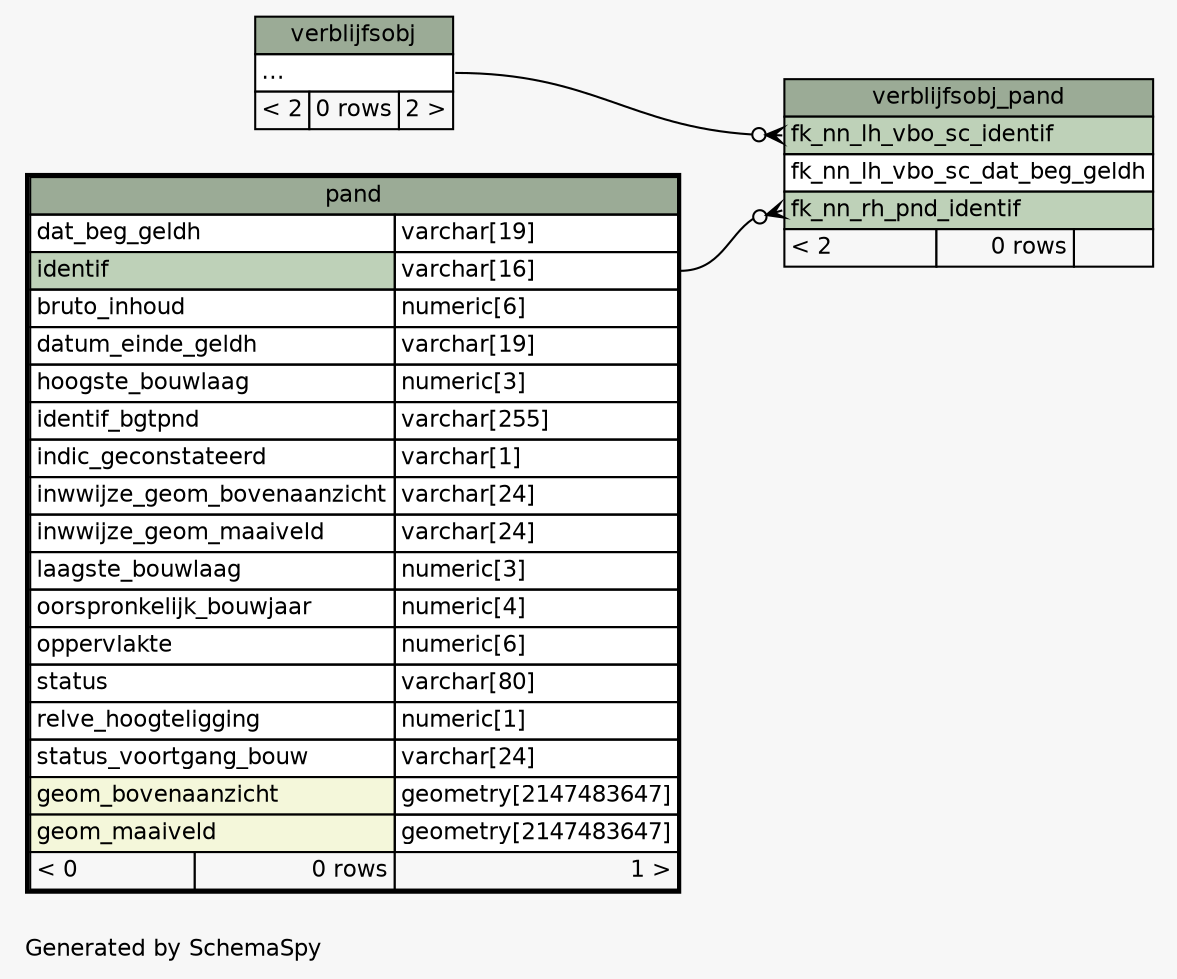 // dot 2.40.1 on Linux 4.15.0-36-generic
// SchemaSpy rev Unknown
digraph "twoDegreesRelationshipsDiagram" {
  graph [
    rankdir="RL"
    bgcolor="#f7f7f7"
    label="\nGenerated by SchemaSpy"
    labeljust="l"
    nodesep="0.18"
    ranksep="0.46"
    fontname="Helvetica"
    fontsize="11"
  ];
  node [
    fontname="Helvetica"
    fontsize="11"
    shape="plaintext"
  ];
  edge [
    arrowsize="0.8"
  ];
  "verblijfsobj_pand":"fk_nn_lh_vbo_sc_identif":w -> "verblijfsobj":"elipses":e [arrowhead=none dir=back arrowtail=crowodot];
  "verblijfsobj_pand":"fk_nn_rh_pnd_identif":w -> "pand":"identif.type":e [arrowhead=none dir=back arrowtail=crowodot];
  "pand" [
    label=<
    <TABLE BORDER="2" CELLBORDER="1" CELLSPACING="0" BGCOLOR="#ffffff">
      <TR><TD COLSPAN="3" BGCOLOR="#9bab96" ALIGN="CENTER">pand</TD></TR>
      <TR><TD PORT="dat_beg_geldh" COLSPAN="2" ALIGN="LEFT">dat_beg_geldh</TD><TD PORT="dat_beg_geldh.type" ALIGN="LEFT">varchar[19]</TD></TR>
      <TR><TD PORT="identif" COLSPAN="2" BGCOLOR="#bed1b8" ALIGN="LEFT">identif</TD><TD PORT="identif.type" ALIGN="LEFT">varchar[16]</TD></TR>
      <TR><TD PORT="bruto_inhoud" COLSPAN="2" ALIGN="LEFT">bruto_inhoud</TD><TD PORT="bruto_inhoud.type" ALIGN="LEFT">numeric[6]</TD></TR>
      <TR><TD PORT="datum_einde_geldh" COLSPAN="2" ALIGN="LEFT">datum_einde_geldh</TD><TD PORT="datum_einde_geldh.type" ALIGN="LEFT">varchar[19]</TD></TR>
      <TR><TD PORT="hoogste_bouwlaag" COLSPAN="2" ALIGN="LEFT">hoogste_bouwlaag</TD><TD PORT="hoogste_bouwlaag.type" ALIGN="LEFT">numeric[3]</TD></TR>
      <TR><TD PORT="identif_bgtpnd" COLSPAN="2" ALIGN="LEFT">identif_bgtpnd</TD><TD PORT="identif_bgtpnd.type" ALIGN="LEFT">varchar[255]</TD></TR>
      <TR><TD PORT="indic_geconstateerd" COLSPAN="2" ALIGN="LEFT">indic_geconstateerd</TD><TD PORT="indic_geconstateerd.type" ALIGN="LEFT">varchar[1]</TD></TR>
      <TR><TD PORT="inwwijze_geom_bovenaanzicht" COLSPAN="2" ALIGN="LEFT">inwwijze_geom_bovenaanzicht</TD><TD PORT="inwwijze_geom_bovenaanzicht.type" ALIGN="LEFT">varchar[24]</TD></TR>
      <TR><TD PORT="inwwijze_geom_maaiveld" COLSPAN="2" ALIGN="LEFT">inwwijze_geom_maaiveld</TD><TD PORT="inwwijze_geom_maaiveld.type" ALIGN="LEFT">varchar[24]</TD></TR>
      <TR><TD PORT="laagste_bouwlaag" COLSPAN="2" ALIGN="LEFT">laagste_bouwlaag</TD><TD PORT="laagste_bouwlaag.type" ALIGN="LEFT">numeric[3]</TD></TR>
      <TR><TD PORT="oorspronkelijk_bouwjaar" COLSPAN="2" ALIGN="LEFT">oorspronkelijk_bouwjaar</TD><TD PORT="oorspronkelijk_bouwjaar.type" ALIGN="LEFT">numeric[4]</TD></TR>
      <TR><TD PORT="oppervlakte" COLSPAN="2" ALIGN="LEFT">oppervlakte</TD><TD PORT="oppervlakte.type" ALIGN="LEFT">numeric[6]</TD></TR>
      <TR><TD PORT="status" COLSPAN="2" ALIGN="LEFT">status</TD><TD PORT="status.type" ALIGN="LEFT">varchar[80]</TD></TR>
      <TR><TD PORT="relve_hoogteligging" COLSPAN="2" ALIGN="LEFT">relve_hoogteligging</TD><TD PORT="relve_hoogteligging.type" ALIGN="LEFT">numeric[1]</TD></TR>
      <TR><TD PORT="status_voortgang_bouw" COLSPAN="2" ALIGN="LEFT">status_voortgang_bouw</TD><TD PORT="status_voortgang_bouw.type" ALIGN="LEFT">varchar[24]</TD></TR>
      <TR><TD PORT="geom_bovenaanzicht" COLSPAN="2" BGCOLOR="#f4f7da" ALIGN="LEFT">geom_bovenaanzicht</TD><TD PORT="geom_bovenaanzicht.type" ALIGN="LEFT">geometry[2147483647]</TD></TR>
      <TR><TD PORT="geom_maaiveld" COLSPAN="2" BGCOLOR="#f4f7da" ALIGN="LEFT">geom_maaiveld</TD><TD PORT="geom_maaiveld.type" ALIGN="LEFT">geometry[2147483647]</TD></TR>
      <TR><TD ALIGN="LEFT" BGCOLOR="#f7f7f7">&lt; 0</TD><TD ALIGN="RIGHT" BGCOLOR="#f7f7f7">0 rows</TD><TD ALIGN="RIGHT" BGCOLOR="#f7f7f7">1 &gt;</TD></TR>
    </TABLE>>
    URL="pand.html"
    tooltip="pand"
  ];
  "verblijfsobj" [
    label=<
    <TABLE BORDER="0" CELLBORDER="1" CELLSPACING="0" BGCOLOR="#ffffff">
      <TR><TD COLSPAN="3" BGCOLOR="#9bab96" ALIGN="CENTER">verblijfsobj</TD></TR>
      <TR><TD PORT="elipses" COLSPAN="3" ALIGN="LEFT">...</TD></TR>
      <TR><TD ALIGN="LEFT" BGCOLOR="#f7f7f7">&lt; 2</TD><TD ALIGN="RIGHT" BGCOLOR="#f7f7f7">0 rows</TD><TD ALIGN="RIGHT" BGCOLOR="#f7f7f7">2 &gt;</TD></TR>
    </TABLE>>
    URL="verblijfsobj.html"
    tooltip="verblijfsobj"
  ];
  "verblijfsobj_pand" [
    label=<
    <TABLE BORDER="0" CELLBORDER="1" CELLSPACING="0" BGCOLOR="#ffffff">
      <TR><TD COLSPAN="3" BGCOLOR="#9bab96" ALIGN="CENTER">verblijfsobj_pand</TD></TR>
      <TR><TD PORT="fk_nn_lh_vbo_sc_identif" COLSPAN="3" BGCOLOR="#bed1b8" ALIGN="LEFT">fk_nn_lh_vbo_sc_identif</TD></TR>
      <TR><TD PORT="fk_nn_lh_vbo_sc_dat_beg_geldh" COLSPAN="3" ALIGN="LEFT">fk_nn_lh_vbo_sc_dat_beg_geldh</TD></TR>
      <TR><TD PORT="fk_nn_rh_pnd_identif" COLSPAN="3" BGCOLOR="#bed1b8" ALIGN="LEFT">fk_nn_rh_pnd_identif</TD></TR>
      <TR><TD ALIGN="LEFT" BGCOLOR="#f7f7f7">&lt; 2</TD><TD ALIGN="RIGHT" BGCOLOR="#f7f7f7">0 rows</TD><TD ALIGN="RIGHT" BGCOLOR="#f7f7f7">  </TD></TR>
    </TABLE>>
    URL="verblijfsobj_pand.html"
    tooltip="verblijfsobj_pand"
  ];
}
